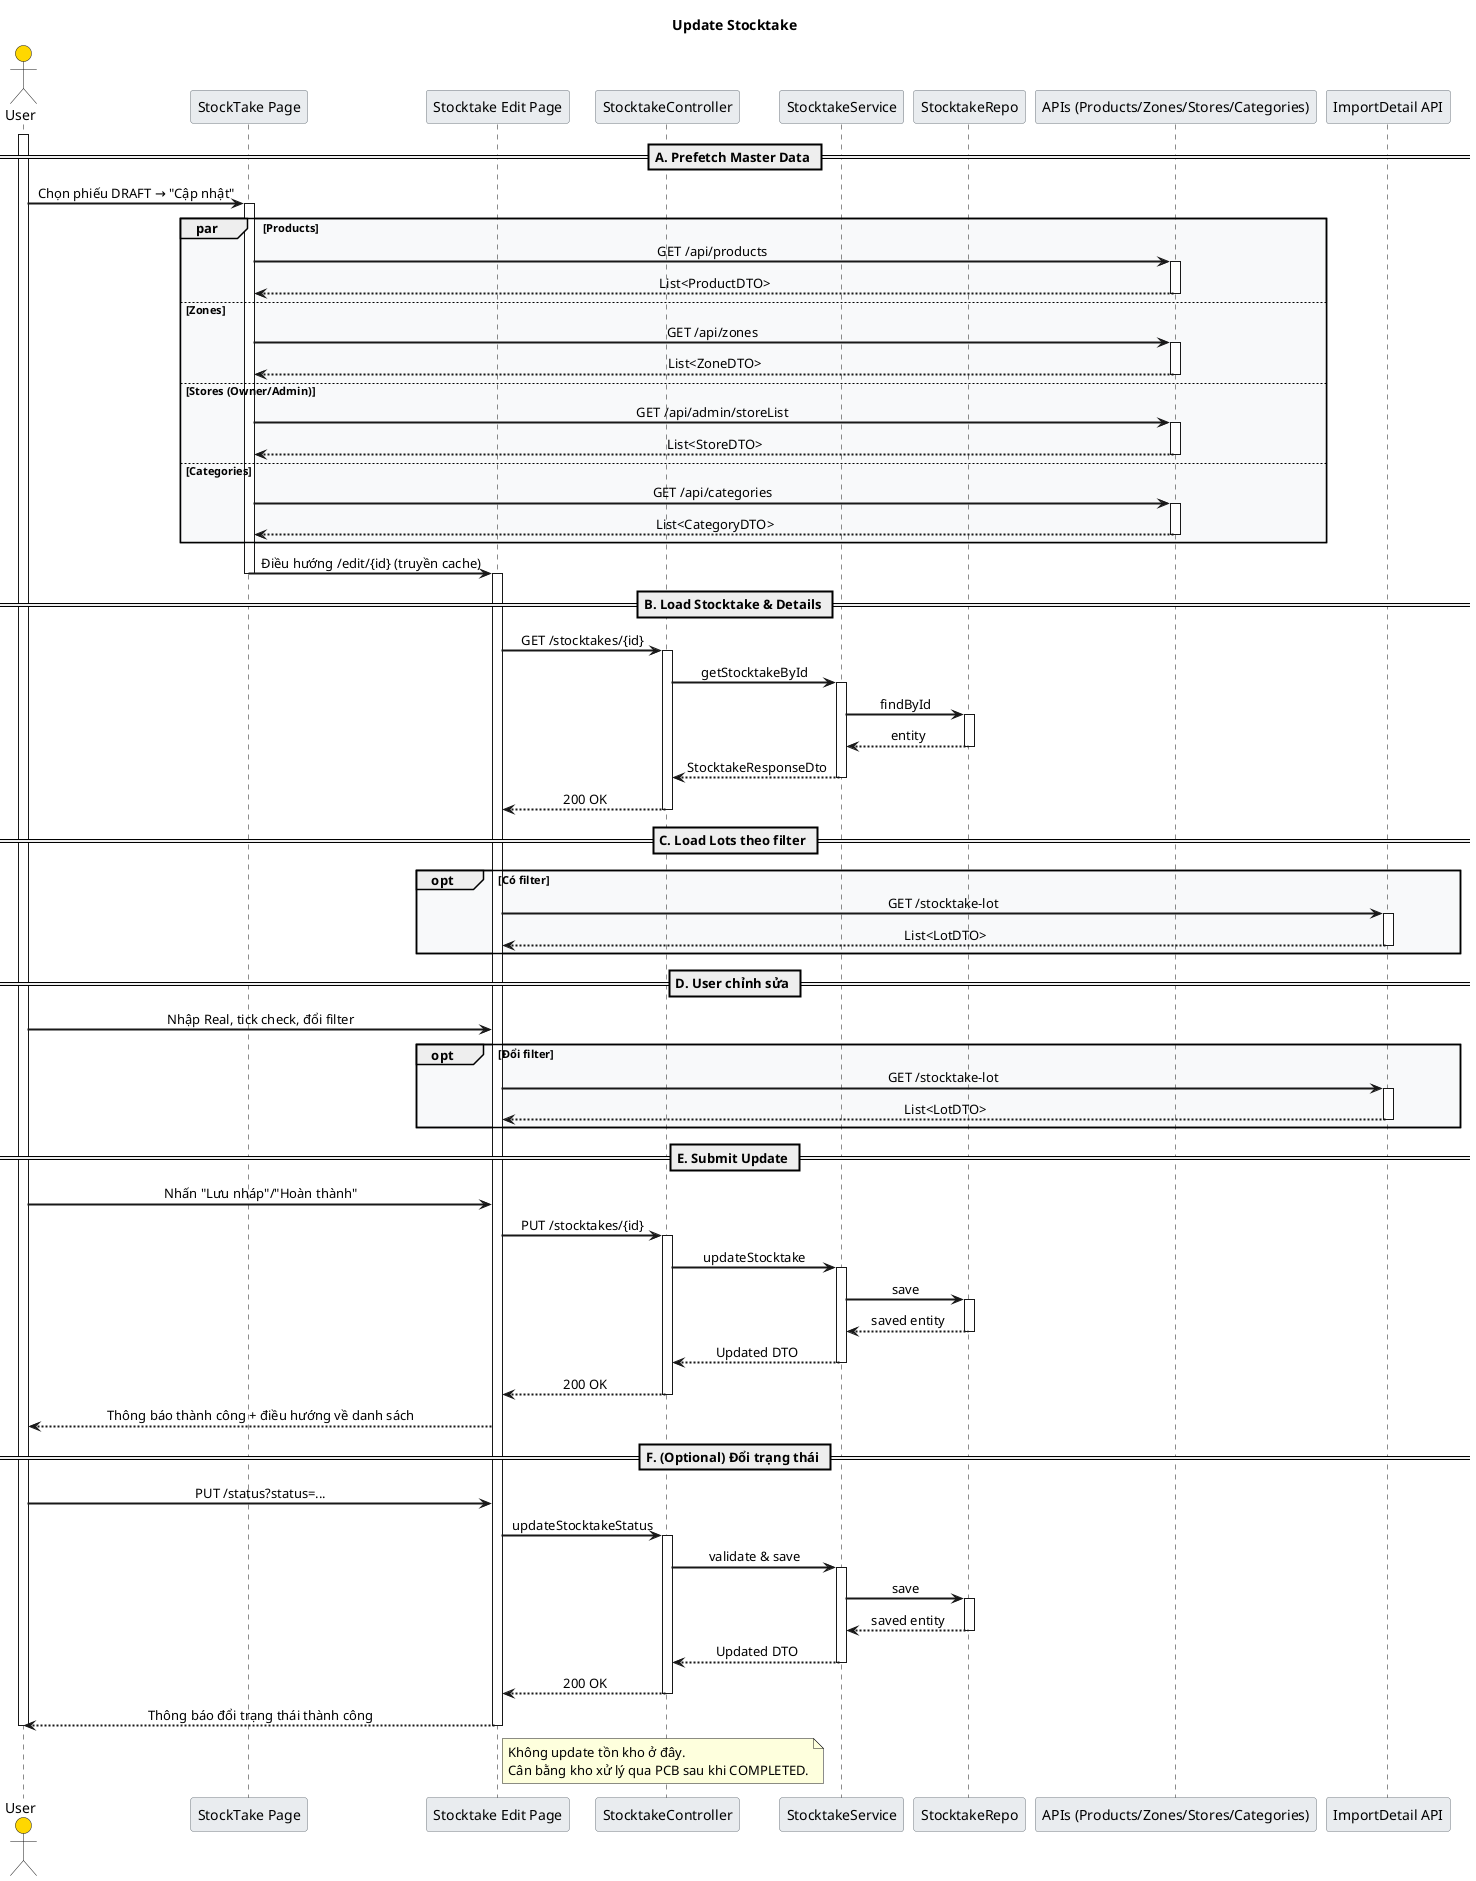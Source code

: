 @startuml Stocktake_Update_Short_Full_Lifeline

skinparam backgroundColor white
skinparam sequenceArrowThickness 2
skinparam sequenceMessageAlign center
skinparam sequenceGroupBodyBackgroundColor #F8F9FA
skinparam sequenceParticipantBorderColor #6C757D
skinparam sequenceParticipantBackgroundColor #E9ECEF
skinparam sequenceLifeLineStroke dash
skinparam actorBackgroundColor #FFD700

title Update Stocktake

actor User
participant "StockTake Page" as ListUI
participant "Stocktake Edit Page" as EditUI
participant "StocktakeController" as Controller
participant "StocktakeService" as Service
participant "StocktakeRepo" as Repo
participant "APIs (Products/Zones/Stores/Categories)" as MasterAPI
participant "ImportDetail API" as LotAPI

== A. Prefetch Master Data ==
activate User
User -> ListUI: Chọn phiếu DRAFT → "Cập nhật"
activate ListUI
par Products
  ListUI -> MasterAPI: GET /api/products
  activate MasterAPI
  MasterAPI --> ListUI: List<ProductDTO>
  deactivate MasterAPI
else Zones
  ListUI -> MasterAPI: GET /api/zones
  activate MasterAPI
  MasterAPI --> ListUI: List<ZoneDTO>
  deactivate MasterAPI
else Stores (Owner/Admin)
  ListUI -> MasterAPI: GET /api/admin/storeList
  activate MasterAPI
  MasterAPI --> ListUI: List<StoreDTO>
  deactivate MasterAPI
else Categories
  ListUI -> MasterAPI: GET /api/categories
  activate MasterAPI
  MasterAPI --> ListUI: List<CategoryDTO>
  deactivate MasterAPI
end
ListUI -> EditUI: Điều hướng /edit/{id} (truyền cache)
deactivate ListUI
activate EditUI

== B. Load Stocktake & Details ==
EditUI -> Controller: GET /stocktakes/{id}
activate Controller
Controller -> Service: getStocktakeById
activate Service
Service -> Repo: findById
activate Repo
Repo --> Service: entity
deactivate Repo
Service --> Controller: StocktakeResponseDto
deactivate Service
Controller --> EditUI: 200 OK
deactivate Controller

== C. Load Lots theo filter ==
opt Có filter
  EditUI -> LotAPI: GET /stocktake-lot
  activate LotAPI
  LotAPI --> EditUI: List<LotDTO>
  deactivate LotAPI
end

== D. User chỉnh sửa ==
User -> EditUI: Nhập Real, tick check, đổi filter
opt Đổi filter
  EditUI -> LotAPI: GET /stocktake-lot
  activate LotAPI
  LotAPI --> EditUI: List<LotDTO>
  deactivate LotAPI
end

== E. Submit Update ==
User -> EditUI: Nhấn "Lưu nháp"/"Hoàn thành"
EditUI -> Controller: PUT /stocktakes/{id}
activate Controller
Controller -> Service: updateStocktake
activate Service
Service -> Repo: save
activate Repo
Repo --> Service: saved entity
deactivate Repo
Service --> Controller: Updated DTO
deactivate Service
Controller --> EditUI: 200 OK
deactivate Controller
EditUI --> User: Thông báo thành công + điều hướng về danh sách

== F. (Optional) Đổi trạng thái ==
User -> EditUI: PUT /status?status=...
EditUI -> Controller: updateStocktakeStatus
activate Controller
Controller -> Service: validate & save
activate Service
Service -> Repo: save
activate Repo
Repo --> Service: saved entity
deactivate Repo
Service --> Controller: Updated DTO
deactivate Service
Controller --> EditUI: 200 OK
deactivate Controller
EditUI --> User: Thông báo đổi trạng thái thành công

deactivate EditUI
deactivate User

note right of EditUI
  Không update tồn kho ở đây.
  Cân bằng kho xử lý qua PCB sau khi COMPLETED.
end note

@enduml
